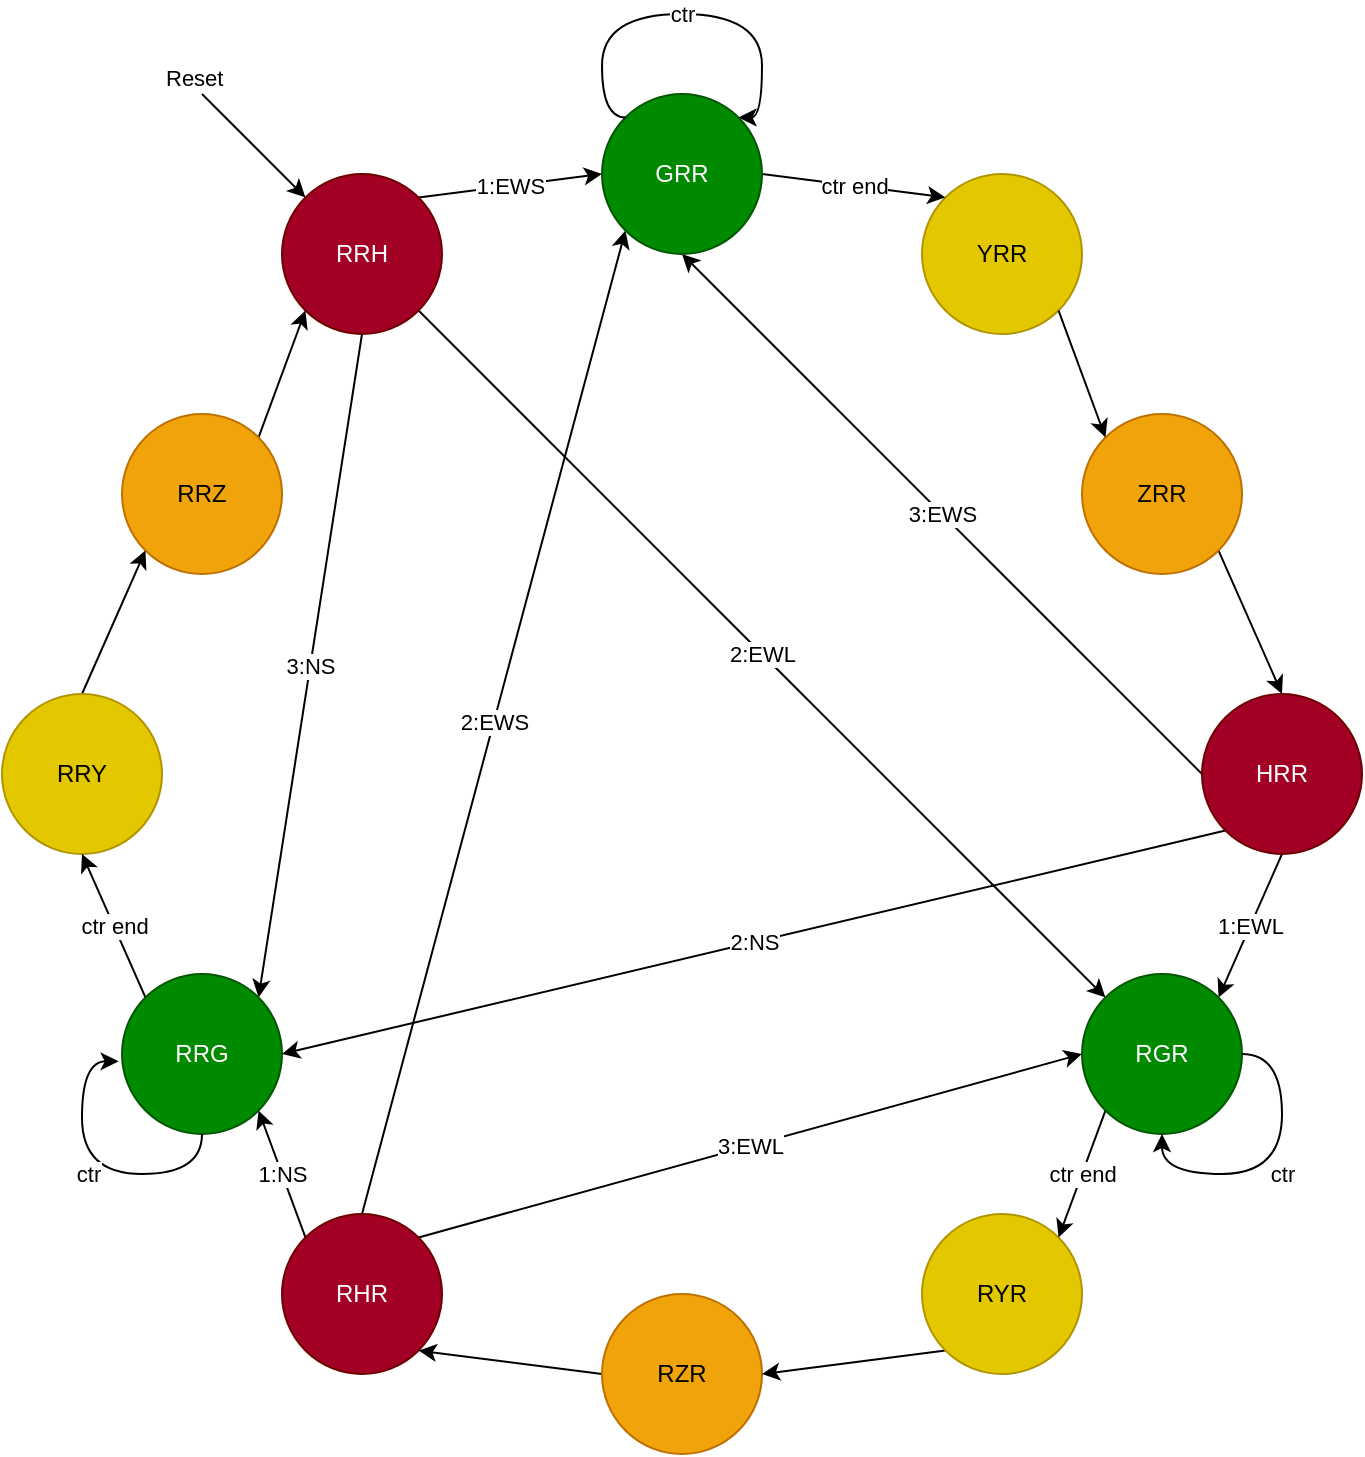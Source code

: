 <mxfile version="20.1.3" type="github">
  <diagram id="63NkhPelSHuAOEkgBcaP" name="Page-1">
    <mxGraphModel dx="1422" dy="794" grid="1" gridSize="10" guides="1" tooltips="1" connect="1" arrows="1" fold="1" page="1" pageScale="1" pageWidth="850" pageHeight="1100" math="0" shadow="0">
      <root>
        <mxCell id="0" />
        <mxCell id="1" parent="0" />
        <mxCell id="rfWWgLVTKRC-JHwfaklW-23" value="1:EWS" style="edgeStyle=none;rounded=0;orthogonalLoop=1;jettySize=auto;html=1;exitX=1;exitY=0;exitDx=0;exitDy=0;entryX=0;entryY=0.5;entryDx=0;entryDy=0;strokeColor=default;" edge="1" parent="1" source="7veLFM5zBAtfp7fOeQj0-1" target="7veLFM5zBAtfp7fOeQj0-12">
          <mxGeometry relative="1" as="geometry" />
        </mxCell>
        <mxCell id="rfWWgLVTKRC-JHwfaklW-24" value="3:NS" style="edgeStyle=none;rounded=0;orthogonalLoop=1;jettySize=auto;html=1;exitX=0.5;exitY=1;exitDx=0;exitDy=0;entryX=1;entryY=0;entryDx=0;entryDy=0;strokeColor=default;" edge="1" parent="1" source="7veLFM5zBAtfp7fOeQj0-1" target="7veLFM5zBAtfp7fOeQj0-4">
          <mxGeometry relative="1" as="geometry" />
        </mxCell>
        <mxCell id="rfWWgLVTKRC-JHwfaklW-25" value="2:EWL" style="edgeStyle=none;rounded=0;orthogonalLoop=1;jettySize=auto;html=1;exitX=1;exitY=1;exitDx=0;exitDy=0;entryX=0;entryY=0;entryDx=0;entryDy=0;strokeColor=default;" edge="1" parent="1" source="7veLFM5zBAtfp7fOeQj0-1" target="7veLFM5zBAtfp7fOeQj0-11">
          <mxGeometry relative="1" as="geometry" />
        </mxCell>
        <mxCell id="7veLFM5zBAtfp7fOeQj0-1" value="RRH" style="ellipse;whiteSpace=wrap;html=1;aspect=fixed;fillColor=#a20025;fontColor=#ffffff;strokeColor=#6F0000;" parent="1" vertex="1">
          <mxGeometry x="240" y="240" width="80" height="80" as="geometry" />
        </mxCell>
        <mxCell id="rfWWgLVTKRC-JHwfaklW-7" style="edgeStyle=none;rounded=0;orthogonalLoop=1;jettySize=auto;html=1;exitX=1;exitY=0;exitDx=0;exitDy=0;entryX=0;entryY=1;entryDx=0;entryDy=0;strokeColor=default;" edge="1" parent="1" source="7veLFM5zBAtfp7fOeQj0-2" target="7veLFM5zBAtfp7fOeQj0-1">
          <mxGeometry relative="1" as="geometry" />
        </mxCell>
        <mxCell id="7veLFM5zBAtfp7fOeQj0-2" value="RRZ" style="ellipse;whiteSpace=wrap;html=1;aspect=fixed;fillColor=#f0a30a;fontColor=#000000;strokeColor=#BD7000;" parent="1" vertex="1">
          <mxGeometry x="160" y="360" width="80" height="80" as="geometry" />
        </mxCell>
        <mxCell id="rfWWgLVTKRC-JHwfaklW-6" style="edgeStyle=none;rounded=0;orthogonalLoop=1;jettySize=auto;html=1;exitX=0.5;exitY=0;exitDx=0;exitDy=0;entryX=0;entryY=1;entryDx=0;entryDy=0;strokeColor=default;" edge="1" parent="1" source="7veLFM5zBAtfp7fOeQj0-3" target="7veLFM5zBAtfp7fOeQj0-2">
          <mxGeometry relative="1" as="geometry" />
        </mxCell>
        <mxCell id="7veLFM5zBAtfp7fOeQj0-3" value="RRY" style="ellipse;whiteSpace=wrap;html=1;aspect=fixed;fillColor=#e3c800;fontColor=#000000;strokeColor=#B09500;" parent="1" vertex="1">
          <mxGeometry x="100" y="500" width="80" height="80" as="geometry" />
        </mxCell>
        <mxCell id="rfWWgLVTKRC-JHwfaklW-33" value="ctr end" style="edgeStyle=none;rounded=0;orthogonalLoop=1;jettySize=auto;html=1;exitX=0;exitY=0;exitDx=0;exitDy=0;entryX=0.5;entryY=1;entryDx=0;entryDy=0;strokeColor=default;" edge="1" parent="1" source="7veLFM5zBAtfp7fOeQj0-4" target="7veLFM5zBAtfp7fOeQj0-3">
          <mxGeometry relative="1" as="geometry" />
        </mxCell>
        <mxCell id="7veLFM5zBAtfp7fOeQj0-4" value="RRG" style="ellipse;whiteSpace=wrap;html=1;aspect=fixed;fillColor=#008a00;fontColor=#ffffff;strokeColor=#005700;" parent="1" vertex="1">
          <mxGeometry x="160" y="640" width="80" height="80" as="geometry" />
        </mxCell>
        <mxCell id="rfWWgLVTKRC-JHwfaklW-20" value="1:NS" style="edgeStyle=none;rounded=0;orthogonalLoop=1;jettySize=auto;html=1;exitX=0;exitY=0;exitDx=0;exitDy=0;entryX=1;entryY=1;entryDx=0;entryDy=0;strokeColor=default;" edge="1" parent="1" source="7veLFM5zBAtfp7fOeQj0-5" target="7veLFM5zBAtfp7fOeQj0-4">
          <mxGeometry relative="1" as="geometry" />
        </mxCell>
        <mxCell id="rfWWgLVTKRC-JHwfaklW-21" value="2:EWS" style="edgeStyle=none;rounded=0;orthogonalLoop=1;jettySize=auto;html=1;exitX=0.5;exitY=0;exitDx=0;exitDy=0;entryX=0;entryY=1;entryDx=0;entryDy=0;strokeColor=default;" edge="1" parent="1" source="7veLFM5zBAtfp7fOeQj0-5" target="7veLFM5zBAtfp7fOeQj0-12">
          <mxGeometry relative="1" as="geometry" />
        </mxCell>
        <mxCell id="rfWWgLVTKRC-JHwfaklW-22" value="3:EWL" style="edgeStyle=none;rounded=0;orthogonalLoop=1;jettySize=auto;html=1;exitX=1;exitY=0;exitDx=0;exitDy=0;entryX=0;entryY=0.5;entryDx=0;entryDy=0;strokeColor=default;" edge="1" parent="1" source="7veLFM5zBAtfp7fOeQj0-5" target="7veLFM5zBAtfp7fOeQj0-11">
          <mxGeometry relative="1" as="geometry" />
        </mxCell>
        <mxCell id="7veLFM5zBAtfp7fOeQj0-5" value="RHR" style="ellipse;whiteSpace=wrap;html=1;aspect=fixed;fillColor=#a20025;fontColor=#ffffff;strokeColor=#6F0000;" parent="1" vertex="1">
          <mxGeometry x="240" y="760" width="80" height="80" as="geometry" />
        </mxCell>
        <mxCell id="rfWWgLVTKRC-JHwfaklW-5" style="edgeStyle=none;rounded=0;orthogonalLoop=1;jettySize=auto;html=1;exitX=0;exitY=0.5;exitDx=0;exitDy=0;entryX=1;entryY=1;entryDx=0;entryDy=0;strokeColor=default;" edge="1" parent="1" source="7veLFM5zBAtfp7fOeQj0-6" target="7veLFM5zBAtfp7fOeQj0-5">
          <mxGeometry relative="1" as="geometry" />
        </mxCell>
        <mxCell id="7veLFM5zBAtfp7fOeQj0-6" value="RZR" style="ellipse;whiteSpace=wrap;html=1;aspect=fixed;fillColor=#f0a30a;fontColor=#000000;strokeColor=#BD7000;" parent="1" vertex="1">
          <mxGeometry x="400" y="800" width="80" height="80" as="geometry" />
        </mxCell>
        <mxCell id="rfWWgLVTKRC-JHwfaklW-4" style="edgeStyle=none;rounded=0;orthogonalLoop=1;jettySize=auto;html=1;exitX=0;exitY=1;exitDx=0;exitDy=0;entryX=1;entryY=0.5;entryDx=0;entryDy=0;strokeColor=default;" edge="1" parent="1" source="7veLFM5zBAtfp7fOeQj0-7" target="7veLFM5zBAtfp7fOeQj0-6">
          <mxGeometry relative="1" as="geometry" />
        </mxCell>
        <mxCell id="7veLFM5zBAtfp7fOeQj0-7" value="RYR" style="ellipse;whiteSpace=wrap;html=1;aspect=fixed;fillColor=#e3c800;fontColor=#000000;strokeColor=#B09500;" parent="1" vertex="1">
          <mxGeometry x="560" y="760" width="80" height="80" as="geometry" />
        </mxCell>
        <mxCell id="rfWWgLVTKRC-JHwfaklW-17" value="1:EWL" style="edgeStyle=none;rounded=0;orthogonalLoop=1;jettySize=auto;html=1;exitX=0.5;exitY=1;exitDx=0;exitDy=0;entryX=1;entryY=0;entryDx=0;entryDy=0;strokeColor=default;" edge="1" parent="1" source="7veLFM5zBAtfp7fOeQj0-8" target="7veLFM5zBAtfp7fOeQj0-11">
          <mxGeometry relative="1" as="geometry" />
        </mxCell>
        <mxCell id="rfWWgLVTKRC-JHwfaklW-18" value="2:NS" style="edgeStyle=none;rounded=0;orthogonalLoop=1;jettySize=auto;html=1;exitX=0;exitY=1;exitDx=0;exitDy=0;entryX=1;entryY=0.5;entryDx=0;entryDy=0;strokeColor=default;" edge="1" parent="1" source="7veLFM5zBAtfp7fOeQj0-8" target="7veLFM5zBAtfp7fOeQj0-4">
          <mxGeometry relative="1" as="geometry" />
        </mxCell>
        <mxCell id="rfWWgLVTKRC-JHwfaklW-19" value="3:EWS" style="edgeStyle=none;rounded=0;orthogonalLoop=1;jettySize=auto;html=1;exitX=0;exitY=0.5;exitDx=0;exitDy=0;entryX=0.5;entryY=1;entryDx=0;entryDy=0;strokeColor=default;" edge="1" parent="1" source="7veLFM5zBAtfp7fOeQj0-8" target="7veLFM5zBAtfp7fOeQj0-12">
          <mxGeometry relative="1" as="geometry" />
        </mxCell>
        <mxCell id="7veLFM5zBAtfp7fOeQj0-8" value="HRR" style="ellipse;whiteSpace=wrap;html=1;aspect=fixed;fillColor=#a20025;fontColor=#ffffff;strokeColor=#6F0000;" parent="1" vertex="1">
          <mxGeometry x="700" y="500" width="80" height="80" as="geometry" />
        </mxCell>
        <mxCell id="rfWWgLVTKRC-JHwfaklW-3" style="rounded=0;orthogonalLoop=1;jettySize=auto;html=1;exitX=1;exitY=1;exitDx=0;exitDy=0;strokeColor=default;entryX=0.5;entryY=0;entryDx=0;entryDy=0;" edge="1" parent="1" source="7veLFM5zBAtfp7fOeQj0-9" target="7veLFM5zBAtfp7fOeQj0-8">
          <mxGeometry relative="1" as="geometry">
            <mxPoint x="500" y="570" as="targetPoint" />
          </mxGeometry>
        </mxCell>
        <mxCell id="7veLFM5zBAtfp7fOeQj0-9" value="ZRR" style="ellipse;whiteSpace=wrap;html=1;aspect=fixed;fillColor=#f0a30a;fontColor=#000000;strokeColor=#BD7000;" parent="1" vertex="1">
          <mxGeometry x="640" y="360" width="80" height="80" as="geometry" />
        </mxCell>
        <mxCell id="7veLFM5zBAtfp7fOeQj0-10" value="YRR" style="ellipse;whiteSpace=wrap;html=1;aspect=fixed;fillColor=#e3c800;fontColor=#000000;strokeColor=#B09500;" parent="1" vertex="1">
          <mxGeometry x="560" y="240" width="80" height="80" as="geometry" />
        </mxCell>
        <mxCell id="rfWWgLVTKRC-JHwfaklW-32" value="ctr end" style="edgeStyle=none;rounded=0;orthogonalLoop=1;jettySize=auto;html=1;exitX=0;exitY=1;exitDx=0;exitDy=0;entryX=1;entryY=0;entryDx=0;entryDy=0;strokeColor=default;" edge="1" parent="1" source="7veLFM5zBAtfp7fOeQj0-11" target="7veLFM5zBAtfp7fOeQj0-7">
          <mxGeometry relative="1" as="geometry" />
        </mxCell>
        <mxCell id="7veLFM5zBAtfp7fOeQj0-11" value="RGR" style="ellipse;whiteSpace=wrap;html=1;aspect=fixed;fillColor=#008a00;fontColor=#ffffff;strokeColor=#005700;" parent="1" vertex="1">
          <mxGeometry x="640" y="640" width="80" height="80" as="geometry" />
        </mxCell>
        <mxCell id="rfWWgLVTKRC-JHwfaklW-31" value="ctr end" style="edgeStyle=none;rounded=0;orthogonalLoop=1;jettySize=auto;html=1;exitX=1;exitY=0.5;exitDx=0;exitDy=0;entryX=0;entryY=0;entryDx=0;entryDy=0;strokeColor=default;" edge="1" parent="1" source="7veLFM5zBAtfp7fOeQj0-12" target="7veLFM5zBAtfp7fOeQj0-10">
          <mxGeometry relative="1" as="geometry" />
        </mxCell>
        <mxCell id="7veLFM5zBAtfp7fOeQj0-12" value="GRR" style="ellipse;whiteSpace=wrap;html=1;aspect=fixed;fillColor=#008a00;fontColor=#ffffff;strokeColor=#005700;" parent="1" vertex="1">
          <mxGeometry x="400" y="200" width="80" height="80" as="geometry" />
        </mxCell>
        <mxCell id="rfWWgLVTKRC-JHwfaklW-2" value="" style="endArrow=classic;html=1;rounded=0;entryX=0;entryY=0;entryDx=0;entryDy=0;exitX=1;exitY=1;exitDx=0;exitDy=0;" edge="1" parent="1" source="7veLFM5zBAtfp7fOeQj0-10" target="7veLFM5zBAtfp7fOeQj0-9">
          <mxGeometry width="50" height="50" relative="1" as="geometry">
            <mxPoint x="350" y="630" as="sourcePoint" />
            <mxPoint x="400" y="580" as="targetPoint" />
          </mxGeometry>
        </mxCell>
        <mxCell id="rfWWgLVTKRC-JHwfaklW-8" value="" style="endArrow=classic;html=1;rounded=0;strokeColor=default;entryX=0;entryY=0;entryDx=0;entryDy=0;" edge="1" parent="1" target="7veLFM5zBAtfp7fOeQj0-1">
          <mxGeometry relative="1" as="geometry">
            <mxPoint x="200" y="200" as="sourcePoint" />
            <mxPoint x="450" y="210" as="targetPoint" />
          </mxGeometry>
        </mxCell>
        <mxCell id="rfWWgLVTKRC-JHwfaklW-10" value="Reset" style="edgeLabel;resizable=0;html=1;align=left;verticalAlign=bottom;" connectable="0" vertex="1" parent="rfWWgLVTKRC-JHwfaklW-8">
          <mxGeometry x="-1" relative="1" as="geometry">
            <mxPoint x="-20" as="offset" />
          </mxGeometry>
        </mxCell>
        <mxCell id="rfWWgLVTKRC-JHwfaklW-34" value="ctr" style="edgeStyle=orthogonalEdgeStyle;rounded=0;orthogonalLoop=1;jettySize=auto;html=1;exitX=0;exitY=0;exitDx=0;exitDy=0;entryX=1;entryY=0;entryDx=0;entryDy=0;strokeColor=default;curved=1;" edge="1" parent="1" source="7veLFM5zBAtfp7fOeQj0-12" target="7veLFM5zBAtfp7fOeQj0-12">
          <mxGeometry relative="1" as="geometry">
            <Array as="points">
              <mxPoint x="400" y="212" />
              <mxPoint x="400" y="160" />
              <mxPoint x="480" y="160" />
              <mxPoint x="480" y="212" />
            </Array>
          </mxGeometry>
        </mxCell>
        <mxCell id="rfWWgLVTKRC-JHwfaklW-36" value="ctr" style="edgeStyle=orthogonalEdgeStyle;curved=1;rounded=0;orthogonalLoop=1;jettySize=auto;html=1;exitX=1;exitY=0.5;exitDx=0;exitDy=0;entryX=0.5;entryY=1;entryDx=0;entryDy=0;strokeColor=default;" edge="1" parent="1" source="7veLFM5zBAtfp7fOeQj0-11" target="7veLFM5zBAtfp7fOeQj0-11">
          <mxGeometry relative="1" as="geometry" />
        </mxCell>
        <mxCell id="rfWWgLVTKRC-JHwfaklW-37" value="ctr" style="edgeStyle=orthogonalEdgeStyle;curved=1;rounded=0;orthogonalLoop=1;jettySize=auto;html=1;exitX=0.5;exitY=1;exitDx=0;exitDy=0;entryX=-0.021;entryY=0.546;entryDx=0;entryDy=0;entryPerimeter=0;strokeColor=default;" edge="1" parent="1" source="7veLFM5zBAtfp7fOeQj0-4" target="7veLFM5zBAtfp7fOeQj0-4">
          <mxGeometry relative="1" as="geometry">
            <Array as="points">
              <mxPoint x="200" y="740" />
              <mxPoint x="140" y="740" />
              <mxPoint x="140" y="684" />
            </Array>
          </mxGeometry>
        </mxCell>
      </root>
    </mxGraphModel>
  </diagram>
</mxfile>
